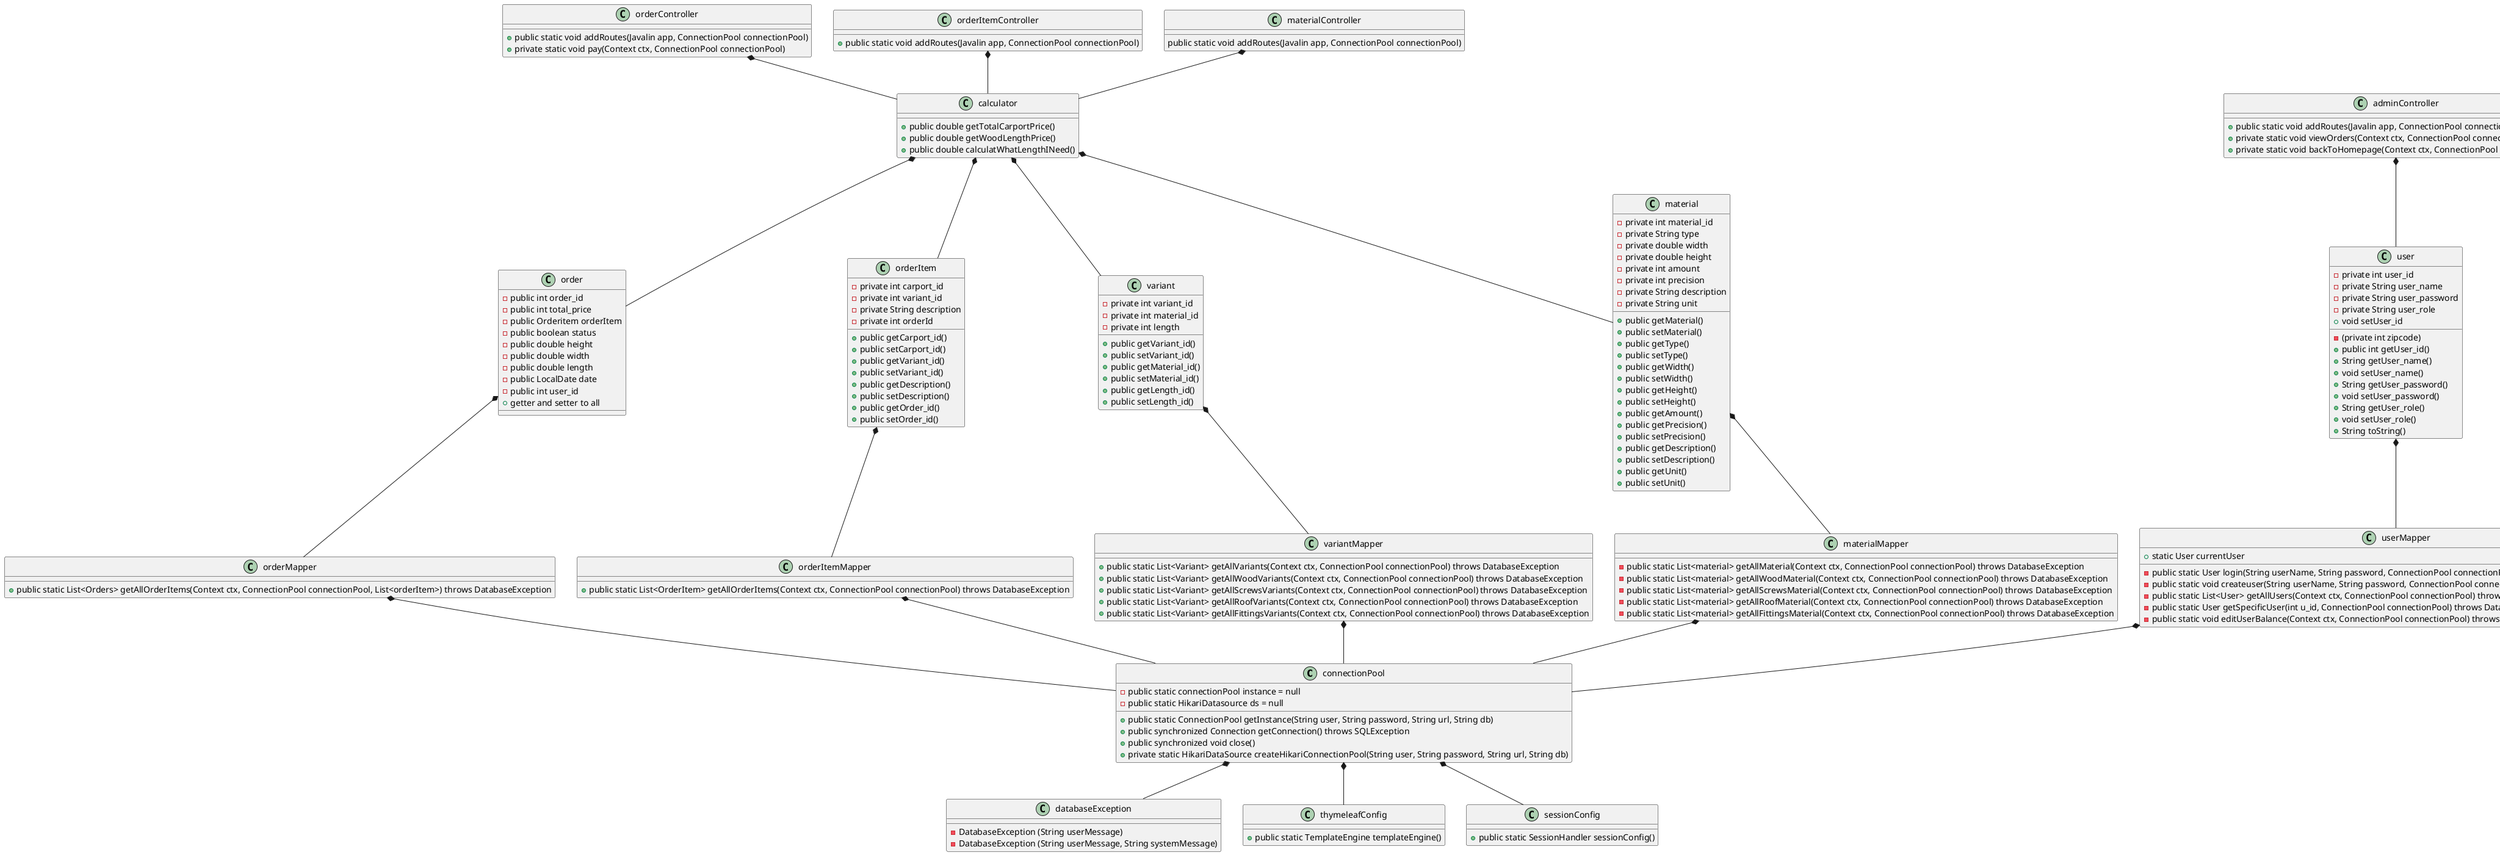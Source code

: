 @startuml

class connectionPool
class databaseException
class thymeleafConfig
class sessionConfig

class user
class order
class orderItem
class variant
class material

class materialMapper
class userMapper
class variantMapper
class orderItemMapper
class orderMapper

class adminController
class orderController
class orderItemController
class materialController

class calculator

connectionPool *-- databaseException
connectionPool *-- thymeleafConfig
connectionPool *-- sessionConfig

userMapper *-- connectionPool
variantMapper *-- connectionPool
orderItemMapper *-- connectionPool
orderMapper *-- connectionPool
materialMapper *-- connectionPool

user *-- userMapper
variant *-- variantMapper
order *-- orderMapper
orderItem *-- orderItemMapper
material *-- materialMapper

calculator *-- material
calculator *-- variant
calculator *-- order
calculator *-- orderItem


adminController *-- user
materialController *-- calculator
orderController *-- calculator
orderItemController *-- calculator


databaseException : - DatabaseException (String userMessage)
databaseException : - DatabaseException (String userMessage, String systemMessage)

connectionPool : - public static connectionPool instance = null
connectionPool : - public static HikariDatasource ds = null
connectionPool : + public static ConnectionPool getInstance(String user, String password, String url, String db)
connectionPool : + public synchronized Connection getConnection() throws SQLException
connectionPool : + public synchronized void close()
connectionPool : + private static HikariDataSource createHikariConnectionPool(String user, String password, String url, String db)


userMapper : + static User currentUser
userMapper : - public static User login(String userName, String password, ConnectionPool connectionPool) throws DatabaseException
userMapper : - public static void createuser(String userName, String password, ConnectionPool connectionPool) throws DatabaseException
userMapper : - public static List<User> getAllUsers(Context ctx, ConnectionPool connectionPool) throws DatabaseException
userMapper : - public static User getSpecificUser(int u_id, ConnectionPool connectionPool) throws DatabaseException
userMapper : - public static void editUserBalance(Context ctx, ConnectionPool connectionPool) throws DatabaseException

user : - private int user_id
user : - private String user_name
user : - private String user_password
user : - private String user_role
user : - (private int zipcode)

user : + public int getUser_id()
user : + void setUser_id
user : + String getUser_name()
user : + void setUser_name()
user : + String getUser_password()
user : + void setUser_password()
user : + String getUser_role()
user : + void setUser_role()
user : + String toString()

materialMapper : - public static List<material> getAllMaterial(Context ctx, ConnectionPool connectionPool) throws DatabaseException
materialMapper : - public static List<material> getAllWoodMaterial(Context ctx, ConnectionPool connectionPool) throws DatabaseException
materialMapper : - public static List<material> getAllScrewsMaterial(Context ctx, ConnectionPool connectionPool) throws DatabaseException
materialMapper : - public static List<material> getAllRoofMaterial(Context ctx, ConnectionPool connectionPool) throws DatabaseException
materialMapper : - public static List<material> getAllFittingsMaterial(Context ctx, ConnectionPool connectionPool) throws DatabaseException

material : - private int material_id
material : - private String type
material : - private double width
material : - private double height
material : - private int amount
material : - private int precision
material : - private String description
material : - private String unit

material : + public getMaterial()
material : + public setMaterial()
material : + public getType()
material : + public setType()
material : + public getWidth()
material : + public setWidth()
material : + public getHeight()
material : + public setHeight()
material : + public getAmount()
material : + public getPrecision()
material : + public setPrecision()
material : + public getDescription()
material : + public setDescription()
material : + public getUnit()
material : + public setUnit()

variantMapper : + public static List<Variant> getAllVariants(Context ctx, ConnectionPool connectionPool) throws DatabaseException
variantMapper : + public static List<Variant> getAllWoodVariants(Context ctx, ConnectionPool connectionPool) throws DatabaseException
variantMapper : + public static List<Variant> getAllScrewsVariants(Context ctx, ConnectionPool connectionPool) throws DatabaseException
variantMapper : + public static List<Variant> getAllRoofVariants(Context ctx, ConnectionPool connectionPool) throws DatabaseException
variantMapper : + public static List<Variant> getAllFittingsVariants(Context ctx, ConnectionPool connectionPool) throws DatabaseException

variant : - private int variant_id
variant : - private int material_id
variant : - private int length

variant : + public getVariant_id()
variant : + public setVariant_id()
variant : + public getMaterial_id()
variant : + public setMaterial_id()
variant : + public getLength_id()
variant : + public setLength_id()

orderItemMapper : + public static List<OrderItem> getAllOrderItems(Context ctx, ConnectionPool connectionPool) throws DatabaseException

orderItem : - private int carport_id
orderItem : - private int variant_id
orderItem : - private String description
orderItem : - private int orderId

orderItem : + public getCarport_id()
orderItem : + public setCarport_id()
orderItem : + public getVariant_id()
orderItem : + public setVariant_id()
orderItem : + public getDescription()
orderItem : + public setDescription()
orderItem : + public getOrder_id()
orderItem : + public setOrder_id()

orderMapper : + public static List<Orders> getAllOrderItems(Context ctx, ConnectionPool connectionPool, List<orderItem>) throws DatabaseException

order : - public int order_id
order : - public int total_price
order : - public Orderitem orderItem
order : - public boolean status
order : - public double height
order : - public double width
order : - public double length
order : - public LocalDate date
order : - public int user_id

order : + getter and setter to all


calculator : + public double getTotalCarportPrice()
calculator : + public double getWoodLengthPrice()
calculator : + public double calculatWhatLengthINeed()

orderController : + public static void addRoutes(Javalin app, ConnectionPool connectionPool)
orderController : + private static void pay(Context ctx, ConnectionPool connectionPool)

orderItemController : + public static void addRoutes(Javalin app, ConnectionPool connectionPool)

adminController : + public static void addRoutes(Javalin app, ConnectionPool connectionPool)
adminController : + private static void viewOrders(Context ctx, ConnectionPool connectionPool)
adminController : + private static void backToHomepage(Context ctx, ConnectionPool connectionPool)

materialController : public static void addRoutes(Javalin app, ConnectionPool connectionPool)

thymeleafConfig : + public static TemplateEngine templateEngine()

sessionConfig : + public static SessionHandler sessionConfig()

@enduml